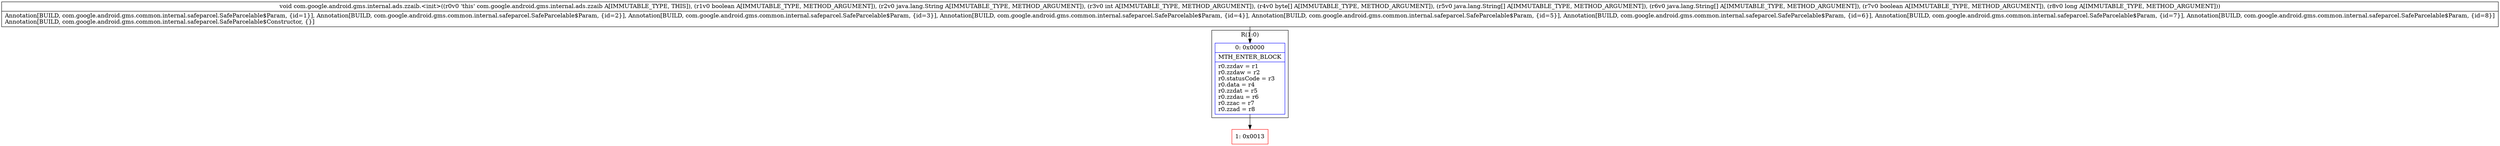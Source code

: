 digraph "CFG forcom.google.android.gms.internal.ads.zzaib.\<init\>(ZLjava\/lang\/String;I[B[Ljava\/lang\/String;[Ljava\/lang\/String;ZJ)V" {
subgraph cluster_Region_2130703395 {
label = "R(1:0)";
node [shape=record,color=blue];
Node_0 [shape=record,label="{0\:\ 0x0000|MTH_ENTER_BLOCK\l|r0.zzdav = r1\lr0.zzdaw = r2\lr0.statusCode = r3\lr0.data = r4\lr0.zzdat = r5\lr0.zzdau = r6\lr0.zzac = r7\lr0.zzad = r8\l}"];
}
Node_1 [shape=record,color=red,label="{1\:\ 0x0013}"];
MethodNode[shape=record,label="{void com.google.android.gms.internal.ads.zzaib.\<init\>((r0v0 'this' com.google.android.gms.internal.ads.zzaib A[IMMUTABLE_TYPE, THIS]), (r1v0 boolean A[IMMUTABLE_TYPE, METHOD_ARGUMENT]), (r2v0 java.lang.String A[IMMUTABLE_TYPE, METHOD_ARGUMENT]), (r3v0 int A[IMMUTABLE_TYPE, METHOD_ARGUMENT]), (r4v0 byte[] A[IMMUTABLE_TYPE, METHOD_ARGUMENT]), (r5v0 java.lang.String[] A[IMMUTABLE_TYPE, METHOD_ARGUMENT]), (r6v0 java.lang.String[] A[IMMUTABLE_TYPE, METHOD_ARGUMENT]), (r7v0 boolean A[IMMUTABLE_TYPE, METHOD_ARGUMENT]), (r8v0 long A[IMMUTABLE_TYPE, METHOD_ARGUMENT]))  | Annotation[BUILD, com.google.android.gms.common.internal.safeparcel.SafeParcelable$Param, \{id=1\}], Annotation[BUILD, com.google.android.gms.common.internal.safeparcel.SafeParcelable$Param, \{id=2\}], Annotation[BUILD, com.google.android.gms.common.internal.safeparcel.SafeParcelable$Param, \{id=3\}], Annotation[BUILD, com.google.android.gms.common.internal.safeparcel.SafeParcelable$Param, \{id=4\}], Annotation[BUILD, com.google.android.gms.common.internal.safeparcel.SafeParcelable$Param, \{id=5\}], Annotation[BUILD, com.google.android.gms.common.internal.safeparcel.SafeParcelable$Param, \{id=6\}], Annotation[BUILD, com.google.android.gms.common.internal.safeparcel.SafeParcelable$Param, \{id=7\}], Annotation[BUILD, com.google.android.gms.common.internal.safeparcel.SafeParcelable$Param, \{id=8\}]\lAnnotation[BUILD, com.google.android.gms.common.internal.safeparcel.SafeParcelable$Constructor, \{\}]\l}"];
MethodNode -> Node_0;
Node_0 -> Node_1;
}

